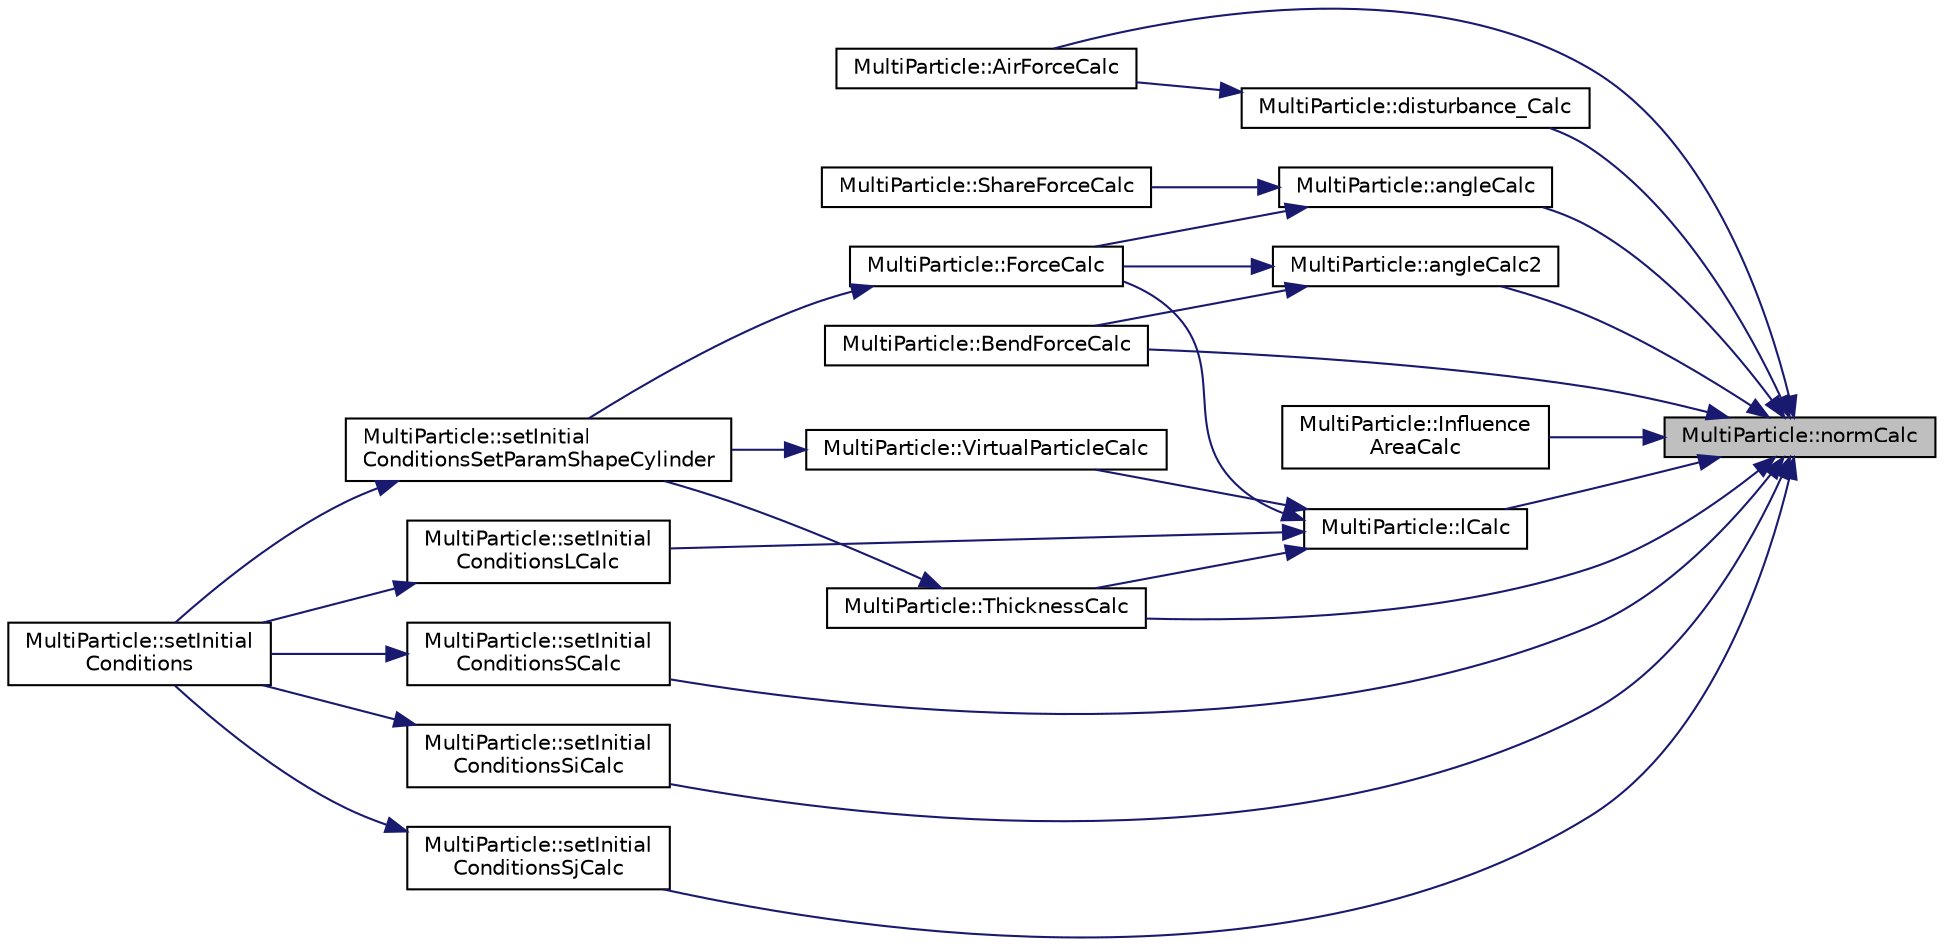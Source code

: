 digraph "MultiParticle::normCalc"
{
 // LATEX_PDF_SIZE
  edge [fontname="Helvetica",fontsize="10",labelfontname="Helvetica",labelfontsize="10"];
  node [fontname="Helvetica",fontsize="10",shape=record];
  rankdir="RL";
  Node1 [label="MultiParticle::normCalc",height=0.2,width=0.4,color="black", fillcolor="grey75", style="filled", fontcolor="black",tooltip="Calclate length (長さを計算する)"];
  Node1 -> Node2 [dir="back",color="midnightblue",fontsize="10",style="solid"];
  Node2 [label="MultiParticle::AirForceCalc",height=0.2,width=0.4,color="black", fillcolor="white", style="filled",URL="$classMultiParticle.html#a6ed8cc492cc2ae93be31064c9a80b4e9",tooltip="Air Force and Disturbance calc"];
  Node1 -> Node3 [dir="back",color="midnightblue",fontsize="10",style="solid"];
  Node3 [label="MultiParticle::angleCalc",height=0.2,width=0.4,color="black", fillcolor="white", style="filled",URL="$classMultiParticle.html#a1bb331b0c4656bb440072cbc55432e9d",tooltip="せん断角度 βを求める"];
  Node3 -> Node4 [dir="back",color="midnightblue",fontsize="10",style="solid"];
  Node4 [label="MultiParticle::ForceCalc",height=0.2,width=0.4,color="black", fillcolor="white", style="filled",URL="$classMultiParticle.html#a173d54a7d555cc1fa844a0b9f77f74c6",tooltip="Calclate force per particles. (各粒子での力とそれを求めるために必要な値を計算する)"];
  Node4 -> Node5 [dir="back",color="midnightblue",fontsize="10",style="solid"];
  Node5 [label="MultiParticle::setInitial\lConditionsSetParamShapeCylinder",height=0.2,width=0.4,color="black", fillcolor="white", style="filled",URL="$classMultiParticle.html#aa26eed38322c386a7989a674b6de54ee",tooltip="形状がCylinderの場合の初期値を指定する"];
  Node5 -> Node6 [dir="back",color="midnightblue",fontsize="10",style="solid"];
  Node6 [label="MultiParticle::setInitial\lConditions",height=0.2,width=0.4,color="black", fillcolor="white", style="filled",URL="$classMultiParticle.html#a43e7dad0dcd509e0e5914547c071a49f",tooltip="最初に書く粒子間のパラメータを求める"];
  Node3 -> Node7 [dir="back",color="midnightblue",fontsize="10",style="solid"];
  Node7 [label="MultiParticle::ShareForceCalc",height=0.2,width=0.4,color="black", fillcolor="white", style="filled",URL="$classMultiParticle.html#aaf2973cd22b6d163bdf7001d959a53e4",tooltip="ShareForceCalc"];
  Node1 -> Node8 [dir="back",color="midnightblue",fontsize="10",style="solid"];
  Node8 [label="MultiParticle::angleCalc2",height=0.2,width=0.4,color="black", fillcolor="white", style="filled",URL="$classMultiParticle.html#a6abb4929f11bab7a918abfd387210934",tooltip="曲げ角度 αを求める"];
  Node8 -> Node9 [dir="back",color="midnightblue",fontsize="10",style="solid"];
  Node9 [label="MultiParticle::BendForceCalc",height=0.2,width=0.4,color="black", fillcolor="white", style="filled",URL="$classMultiParticle.html#abcb140c76235e68ef5c4a038d6165728",tooltip="BendForceCalc"];
  Node8 -> Node4 [dir="back",color="midnightblue",fontsize="10",style="solid"];
  Node1 -> Node9 [dir="back",color="midnightblue",fontsize="10",style="solid"];
  Node1 -> Node10 [dir="back",color="midnightblue",fontsize="10",style="solid"];
  Node10 [label="MultiParticle::disturbance_Calc",height=0.2,width=0.4,color="black", fillcolor="white", style="filled",URL="$classMultiParticle.html#ad85ca18a5269e7077aa0108517a6c970",tooltip="擾乱生成"];
  Node10 -> Node2 [dir="back",color="midnightblue",fontsize="10",style="solid"];
  Node1 -> Node11 [dir="back",color="midnightblue",fontsize="10",style="solid"];
  Node11 [label="MultiParticle::Influence\lAreaCalc",height=0.2,width=0.4,color="black", fillcolor="white", style="filled",URL="$classMultiParticle.html#a5594ca248dc296e4728bdfa5c53db25a",tooltip=" "];
  Node1 -> Node12 [dir="back",color="midnightblue",fontsize="10",style="solid"];
  Node12 [label="MultiParticle::lCalc",height=0.2,width=0.4,color="black", fillcolor="white", style="filled",URL="$classMultiParticle.html#ac68fcf2e2e776ed3c273bfd20f602347",tooltip="粒子間距離 lを求める"];
  Node12 -> Node4 [dir="back",color="midnightblue",fontsize="10",style="solid"];
  Node12 -> Node13 [dir="back",color="midnightblue",fontsize="10",style="solid"];
  Node13 [label="MultiParticle::setInitial\lConditionsLCalc",height=0.2,width=0.4,color="black", fillcolor="white", style="filled",URL="$classMultiParticle.html#abf99818d343bd2b74735f13ead3184e2",tooltip="粒子間の距離 l を求める"];
  Node13 -> Node6 [dir="back",color="midnightblue",fontsize="10",style="solid"];
  Node12 -> Node14 [dir="back",color="midnightblue",fontsize="10",style="solid"];
  Node14 [label="MultiParticle::ThicknessCalc",height=0.2,width=0.4,color="black", fillcolor="white", style="filled",URL="$classMultiParticle.html#a1f0d4f430637b0d6c54783ef39209720",tooltip=" "];
  Node14 -> Node5 [dir="back",color="midnightblue",fontsize="10",style="solid"];
  Node12 -> Node15 [dir="back",color="midnightblue",fontsize="10",style="solid"];
  Node15 [label="MultiParticle::VirtualParticleCalc",height=0.2,width=0.4,color="black", fillcolor="white", style="filled",URL="$classMultiParticle.html#a7181b4433949a65526844304b4932476",tooltip=" "];
  Node15 -> Node5 [dir="back",color="midnightblue",fontsize="10",style="solid"];
  Node1 -> Node16 [dir="back",color="midnightblue",fontsize="10",style="solid"];
  Node16 [label="MultiParticle::setInitial\lConditionsSCalc",height=0.2,width=0.4,color="black", fillcolor="white", style="filled",URL="$classMultiParticle.html#a0888b2671237694bba4841d863933fae",tooltip="S_0を求める"];
  Node16 -> Node6 [dir="back",color="midnightblue",fontsize="10",style="solid"];
  Node1 -> Node17 [dir="back",color="midnightblue",fontsize="10",style="solid"];
  Node17 [label="MultiParticle::setInitial\lConditionsSiCalc",height=0.2,width=0.4,color="black", fillcolor="white", style="filled",URL="$classMultiParticle.html#a88813f313b200c931df4acd75bf94932",tooltip="S_iを求める"];
  Node17 -> Node6 [dir="back",color="midnightblue",fontsize="10",style="solid"];
  Node1 -> Node18 [dir="back",color="midnightblue",fontsize="10",style="solid"];
  Node18 [label="MultiParticle::setInitial\lConditionsSjCalc",height=0.2,width=0.4,color="black", fillcolor="white", style="filled",URL="$classMultiParticle.html#ab9262a6bb917131ebc6474bc1dfae039",tooltip="S_jを求める"];
  Node18 -> Node6 [dir="back",color="midnightblue",fontsize="10",style="solid"];
  Node1 -> Node14 [dir="back",color="midnightblue",fontsize="10",style="solid"];
}

